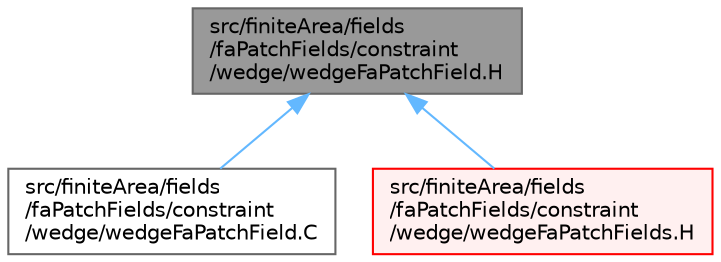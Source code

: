 digraph "src/finiteArea/fields/faPatchFields/constraint/wedge/wedgeFaPatchField.H"
{
 // LATEX_PDF_SIZE
  bgcolor="transparent";
  edge [fontname=Helvetica,fontsize=10,labelfontname=Helvetica,labelfontsize=10];
  node [fontname=Helvetica,fontsize=10,shape=box,height=0.2,width=0.4];
  Node1 [id="Node000001",label="src/finiteArea/fields\l/faPatchFields/constraint\l/wedge/wedgeFaPatchField.H",height=0.2,width=0.4,color="gray40", fillcolor="grey60", style="filled", fontcolor="black",tooltip=" "];
  Node1 -> Node2 [id="edge1_Node000001_Node000002",dir="back",color="steelblue1",style="solid",tooltip=" "];
  Node2 [id="Node000002",label="src/finiteArea/fields\l/faPatchFields/constraint\l/wedge/wedgeFaPatchField.C",height=0.2,width=0.4,color="grey40", fillcolor="white", style="filled",URL="$wedgeFaPatchField_8C.html",tooltip=" "];
  Node1 -> Node3 [id="edge2_Node000001_Node000003",dir="back",color="steelblue1",style="solid",tooltip=" "];
  Node3 [id="Node000003",label="src/finiteArea/fields\l/faPatchFields/constraint\l/wedge/wedgeFaPatchFields.H",height=0.2,width=0.4,color="red", fillcolor="#FFF0F0", style="filled",URL="$wedgeFaPatchFields_8H.html",tooltip=" "];
}
